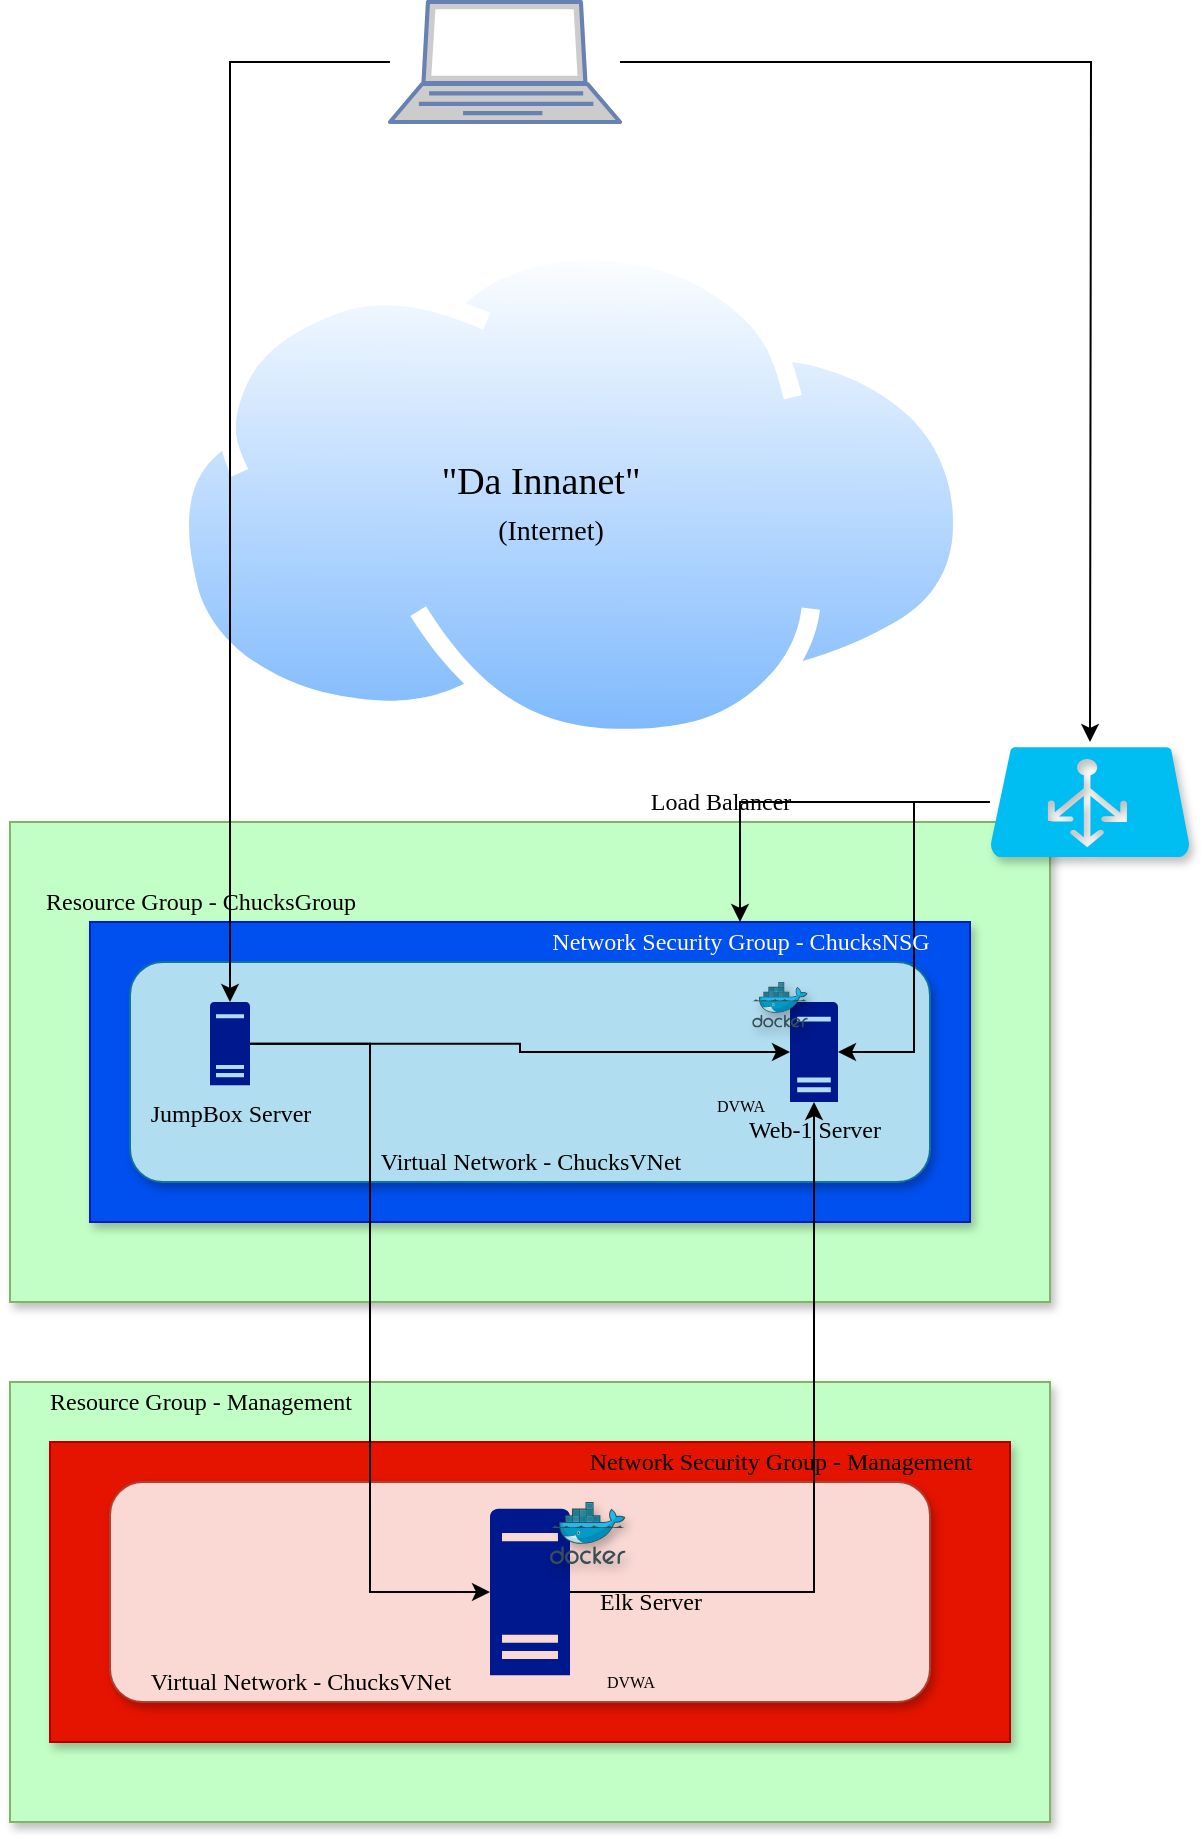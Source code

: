 <mxfile version="13.8.0" type="google"><diagram id="g3lA73zNZpobvEkoThCq" name="Page-1"><mxGraphModel dx="1038" dy="1648" grid="1" gridSize="10" guides="1" tooltips="1" connect="1" arrows="1" fold="1" page="1" pageScale="1" pageWidth="850" pageHeight="1100" math="0" shadow="0"><root><mxCell id="0"/><mxCell id="1" parent="0"/><mxCell id="o0ZQ-5SYEvq2kOZX4CL2-54" style="edgeStyle=orthogonalEdgeStyle;rounded=0;orthogonalLoop=1;jettySize=auto;html=1;fontFamily=Comic Sans MS;fontSize=8;fontColor=#000000;" edge="1" parent="1" source="o0ZQ-5SYEvq2kOZX4CL2-1"><mxGeometry relative="1" as="geometry"><mxPoint x="740" y="310" as="targetPoint"/></mxGeometry></mxCell><mxCell id="o0ZQ-5SYEvq2kOZX4CL2-1" value="" style="fontColor=#0066CC;verticalAlign=top;verticalLabelPosition=bottom;labelPosition=center;align=center;html=1;outlineConnect=0;fillColor=#CCCCCC;strokeColor=#6881B3;gradientColor=none;gradientDirection=north;strokeWidth=2;shape=mxgraph.networks.laptop;" vertex="1" parent="1"><mxGeometry x="390" y="-60" width="115" height="60" as="geometry"/></mxCell><mxCell id="o0ZQ-5SYEvq2kOZX4CL2-4" value="" style="aspect=fixed;perimeter=ellipsePerimeter;html=1;align=center;shadow=0;dashed=0;spacingTop=3;image;image=img/lib/active_directory/internet_cloud.svg;" vertex="1" parent="1"><mxGeometry x="280" y="60" width="400.96" height="252.6" as="geometry"/></mxCell><mxCell id="o0ZQ-5SYEvq2kOZX4CL2-9" value="" style="rounded=0;whiteSpace=wrap;html=1;shadow=1;fontFamily=Comic Sans MS;strokeColor=#82b366;fillColor=#C2FFC6;" vertex="1" parent="1"><mxGeometry x="200" y="350" width="520" height="240" as="geometry"/></mxCell><mxCell id="o0ZQ-5SYEvq2kOZX4CL2-10" value="" style="rounded=0;whiteSpace=wrap;html=1;shadow=1;fontFamily=Comic Sans MS;strokeColor=#82b366;fillColor=#C2FFC6;" vertex="1" parent="1"><mxGeometry x="200" y="630" width="520" height="220" as="geometry"/></mxCell><mxCell id="o0ZQ-5SYEvq2kOZX4CL2-11" value="" style="rounded=0;whiteSpace=wrap;html=1;shadow=1;fillColor=#0050ef;fontFamily=Comic Sans MS;strokeColor=#001DBC;fontColor=#ffffff;" vertex="1" parent="1"><mxGeometry x="240" y="400" width="440" height="150" as="geometry"/></mxCell><mxCell id="o0ZQ-5SYEvq2kOZX4CL2-12" value="" style="rounded=1;whiteSpace=wrap;html=1;shadow=1;fillColor=#b1ddf0;fontFamily=Comic Sans MS;strokeColor=#10739e;" vertex="1" parent="1"><mxGeometry x="260" y="420" width="400" height="110" as="geometry"/></mxCell><mxCell id="o0ZQ-5SYEvq2kOZX4CL2-14" value="Web-1 Server" style="aspect=fixed;pointerEvents=1;shadow=0;dashed=0;html=1;strokeColor=none;labelPosition=center;verticalLabelPosition=bottom;verticalAlign=top;align=center;fillColor=#00188D;shape=mxgraph.mscae.enterprise.server_generic;fontFamily=Comic Sans MS;" vertex="1" parent="1"><mxGeometry x="590" y="440" width="24" height="50" as="geometry"/></mxCell><mxCell id="o0ZQ-5SYEvq2kOZX4CL2-41" style="edgeStyle=orthogonalEdgeStyle;rounded=0;orthogonalLoop=1;jettySize=auto;html=1;entryX=0;entryY=0.5;entryDx=0;entryDy=0;entryPerimeter=0;fontFamily=Comic Sans MS;fontSize=14;fontColor=#000000;" edge="1" parent="1" source="o0ZQ-5SYEvq2kOZX4CL2-15" target="o0ZQ-5SYEvq2kOZX4CL2-14"><mxGeometry relative="1" as="geometry"/></mxCell><mxCell id="o0ZQ-5SYEvq2kOZX4CL2-15" value="JumpBox Server" style="aspect=fixed;pointerEvents=1;shadow=0;dashed=0;html=1;strokeColor=none;labelPosition=center;verticalLabelPosition=bottom;verticalAlign=top;align=center;fillColor=#00188D;shape=mxgraph.mscae.enterprise.server_generic;fontFamily=Comic Sans MS;" vertex="1" parent="1"><mxGeometry x="300" y="440" width="20" height="41.67" as="geometry"/></mxCell><mxCell id="o0ZQ-5SYEvq2kOZX4CL2-33" style="edgeStyle=orthogonalEdgeStyle;rounded=0;orthogonalLoop=1;jettySize=auto;html=1;fontFamily=Comic Sans MS;fontSize=19;fontColor=#000000;" edge="1" parent="1" source="o0ZQ-5SYEvq2kOZX4CL2-16" target="o0ZQ-5SYEvq2kOZX4CL2-19"><mxGeometry relative="1" as="geometry"/></mxCell><mxCell id="o0ZQ-5SYEvq2kOZX4CL2-56" style="edgeStyle=orthogonalEdgeStyle;rounded=0;orthogonalLoop=1;jettySize=auto;html=1;entryX=1;entryY=0.5;entryDx=0;entryDy=0;entryPerimeter=0;fontFamily=Comic Sans MS;fontSize=8;fontColor=#000000;" edge="1" parent="1" source="o0ZQ-5SYEvq2kOZX4CL2-16" target="o0ZQ-5SYEvq2kOZX4CL2-14"><mxGeometry relative="1" as="geometry"/></mxCell><mxCell id="o0ZQ-5SYEvq2kOZX4CL2-16" value="" style="verticalLabelPosition=bottom;html=1;verticalAlign=top;align=center;strokeColor=none;fillColor=#00BEF2;shape=mxgraph.azure.azure_load_balancer;shadow=1;fontFamily=Comic Sans MS;" vertex="1" parent="1"><mxGeometry x="690" y="312.5" width="100" height="55" as="geometry"/></mxCell><mxCell id="o0ZQ-5SYEvq2kOZX4CL2-17" value="Resource Group - ChucksGroup" style="text;html=1;align=center;verticalAlign=middle;resizable=0;points=[];autosize=1;fontFamily=Comic Sans MS;" vertex="1" parent="1"><mxGeometry x="200" y="380" width="190" height="20" as="geometry"/></mxCell><mxCell id="o0ZQ-5SYEvq2kOZX4CL2-18" value="Virtual Network - ChucksVNet" style="text;html=1;align=center;verticalAlign=middle;resizable=0;points=[];autosize=1;fontFamily=Comic Sans MS;" vertex="1" parent="1"><mxGeometry x="365" y="510" width="190" height="20" as="geometry"/></mxCell><mxCell id="o0ZQ-5SYEvq2kOZX4CL2-19" value="Network Security Group - ChucksNSG" style="text;html=1;align=center;verticalAlign=middle;resizable=0;points=[];autosize=1;fontFamily=Comic Sans MS;fontColor=#FFFCFD;" vertex="1" parent="1"><mxGeometry x="450" y="400" width="230" height="20" as="geometry"/></mxCell><mxCell id="o0ZQ-5SYEvq2kOZX4CL2-20" value="&lt;font color=&quot;#000000&quot;&gt;Load Balancer&lt;/font&gt;" style="text;html=1;align=center;verticalAlign=middle;resizable=0;points=[];autosize=1;fontFamily=Comic Sans MS;fontColor=#FFFCFD;" vertex="1" parent="1"><mxGeometry x="510" y="330" width="90" height="20" as="geometry"/></mxCell><mxCell id="o0ZQ-5SYEvq2kOZX4CL2-21" value="" style="rounded=0;whiteSpace=wrap;html=1;shadow=1;fillColor=#e51400;fontFamily=Comic Sans MS;strokeColor=#B20000;fontColor=#ffffff;" vertex="1" parent="1"><mxGeometry x="220" y="660" width="480" height="150" as="geometry"/></mxCell><mxCell id="o0ZQ-5SYEvq2kOZX4CL2-22" value="" style="rounded=1;whiteSpace=wrap;html=1;shadow=1;fillColor=#fad9d5;fontFamily=Comic Sans MS;strokeColor=#ae4132;" vertex="1" parent="1"><mxGeometry x="250" y="680" width="410" height="110" as="geometry"/></mxCell><mxCell id="o0ZQ-5SYEvq2kOZX4CL2-44" style="edgeStyle=orthogonalEdgeStyle;rounded=0;orthogonalLoop=1;jettySize=auto;html=1;fontFamily=Comic Sans MS;fontSize=14;fontColor=#000000;" edge="1" parent="1" source="o0ZQ-5SYEvq2kOZX4CL2-23" target="o0ZQ-5SYEvq2kOZX4CL2-14"><mxGeometry relative="1" as="geometry"/></mxCell><mxCell id="o0ZQ-5SYEvq2kOZX4CL2-23" value="" style="aspect=fixed;pointerEvents=1;shadow=0;dashed=0;html=1;strokeColor=none;labelPosition=center;verticalLabelPosition=bottom;verticalAlign=top;align=center;fillColor=#00188D;shape=mxgraph.mscae.enterprise.server_generic;fontFamily=Comic Sans MS;fontColor=#FFFCFD;" vertex="1" parent="1"><mxGeometry x="440" y="693.33" width="40" height="83.33" as="geometry"/></mxCell><mxCell id="o0ZQ-5SYEvq2kOZX4CL2-25" value="Elk Server" style="text;html=1;align=center;verticalAlign=middle;resizable=0;points=[];autosize=1;fontFamily=Comic Sans MS;" vertex="1" parent="1"><mxGeometry x="480" y="730" width="80" height="20" as="geometry"/></mxCell><mxCell id="o0ZQ-5SYEvq2kOZX4CL2-26" value="Network Security Group - Management" style="text;html=1;align=center;verticalAlign=middle;resizable=0;points=[];autosize=1;fontFamily=Comic Sans MS;fontColor=#000000;" vertex="1" parent="1"><mxGeometry x="470" y="660" width="230" height="20" as="geometry"/></mxCell><mxCell id="o0ZQ-5SYEvq2kOZX4CL2-27" value="Resource Group - Management&lt;br&gt;" style="text;html=1;align=center;verticalAlign=middle;resizable=0;points=[];autosize=1;fontFamily=Comic Sans MS;fontColor=#000000;" vertex="1" parent="1"><mxGeometry x="200" y="630" width="190" height="20" as="geometry"/></mxCell><mxCell id="o0ZQ-5SYEvq2kOZX4CL2-28" value="Virtual Network - ChucksVNet&lt;br&gt;" style="text;html=1;align=center;verticalAlign=middle;resizable=0;points=[];autosize=1;fontFamily=Comic Sans MS;fontColor=#000000;" vertex="1" parent="1"><mxGeometry x="250" y="770" width="190" height="20" as="geometry"/></mxCell><mxCell id="o0ZQ-5SYEvq2kOZX4CL2-31" value="&quot;Da Innanet&quot;" style="text;html=1;align=center;verticalAlign=middle;resizable=0;points=[];autosize=1;fontFamily=Comic Sans MS;fontColor=#000000;fontSize=19;" vertex="1" parent="1"><mxGeometry x="400" y="165" width="130" height="30" as="geometry"/></mxCell><mxCell id="o0ZQ-5SYEvq2kOZX4CL2-37" value="(Internet)" style="text;html=1;align=center;verticalAlign=middle;resizable=0;points=[];autosize=1;fontSize=14;fontFamily=Comic Sans MS;fontColor=#000000;" vertex="1" parent="1"><mxGeometry x="430" y="195" width="80" height="20" as="geometry"/></mxCell><mxCell id="o0ZQ-5SYEvq2kOZX4CL2-40" style="edgeStyle=orthogonalEdgeStyle;rounded=0;orthogonalLoop=1;jettySize=auto;html=1;entryX=0.5;entryY=0;entryDx=0;entryDy=0;entryPerimeter=0;fontFamily=Comic Sans MS;fontSize=14;fontColor=#000000;" edge="1" parent="1" source="o0ZQ-5SYEvq2kOZX4CL2-1" target="o0ZQ-5SYEvq2kOZX4CL2-15"><mxGeometry relative="1" as="geometry"/></mxCell><mxCell id="o0ZQ-5SYEvq2kOZX4CL2-43" style="edgeStyle=orthogonalEdgeStyle;rounded=0;orthogonalLoop=1;jettySize=auto;html=1;entryX=0;entryY=0.5;entryDx=0;entryDy=0;entryPerimeter=0;fontFamily=Comic Sans MS;fontSize=14;fontColor=#000000;" edge="1" parent="1" source="o0ZQ-5SYEvq2kOZX4CL2-15" target="o0ZQ-5SYEvq2kOZX4CL2-23"><mxGeometry relative="1" as="geometry"/></mxCell><mxCell id="o0ZQ-5SYEvq2kOZX4CL2-45" value="" style="aspect=fixed;html=1;points=[];align=center;image;fontSize=12;image=img/lib/mscae/Docker.svg;shadow=1;fillColor=#C2FFC6;gradientColor=none;" vertex="1" parent="1"><mxGeometry x="571.1" y="430" width="27.8" height="22.8" as="geometry"/></mxCell><mxCell id="o0ZQ-5SYEvq2kOZX4CL2-48" value="" style="aspect=fixed;html=1;points=[];align=center;image;fontSize=12;image=img/lib/mscae/Docker.svg;shadow=1;fillColor=#C2FFC6;gradientColor=none;" vertex="1" parent="1"><mxGeometry x="470" y="690" width="37.8" height="31" as="geometry"/></mxCell><mxCell id="o0ZQ-5SYEvq2kOZX4CL2-50" value="" style="shape=image;html=1;verticalAlign=top;verticalLabelPosition=bottom;labelBackgroundColor=#ffffff;imageAspect=0;aspect=fixed;image=https://cdn3.iconfinder.com/data/icons/colorful-guache-social-media-logos-1/159/social-media_web-128.png;shadow=1;fillColor=#C2FFC6;gradientColor=none;fontFamily=Comic Sans MS;fontSize=14;fontColor=#000000;" vertex="1" parent="1"><mxGeometry x="478.9" y="760" width="20" height="20" as="geometry"/></mxCell><mxCell id="o0ZQ-5SYEvq2kOZX4CL2-51" value="" style="shape=image;html=1;verticalAlign=top;verticalLabelPosition=bottom;labelBackgroundColor=#ffffff;imageAspect=0;aspect=fixed;image=https://cdn3.iconfinder.com/data/icons/colorful-guache-social-media-logos-1/159/social-media_web-128.png;shadow=1;fillColor=#C2FFC6;gradientColor=none;fontFamily=Comic Sans MS;fontSize=14;fontColor=#000000;" vertex="1" parent="1"><mxGeometry x="575" y="470" width="20" height="20" as="geometry"/></mxCell><mxCell id="o0ZQ-5SYEvq2kOZX4CL2-52" value="DVWA&lt;br style=&quot;font-size: 8px;&quot;&gt;" style="text;html=1;align=center;verticalAlign=middle;resizable=0;points=[];autosize=1;fontSize=8;fontFamily=Comic Sans MS;fontColor=#000000;" vertex="1" parent="1"><mxGeometry x="490" y="770" width="40" height="20" as="geometry"/></mxCell><mxCell id="o0ZQ-5SYEvq2kOZX4CL2-53" value="DVWA" style="text;html=1;align=center;verticalAlign=middle;resizable=0;points=[];autosize=1;fontSize=8;fontFamily=Comic Sans MS;fontColor=#000000;" vertex="1" parent="1"><mxGeometry x="545" y="481.67" width="40" height="20" as="geometry"/></mxCell></root></mxGraphModel></diagram></mxfile>